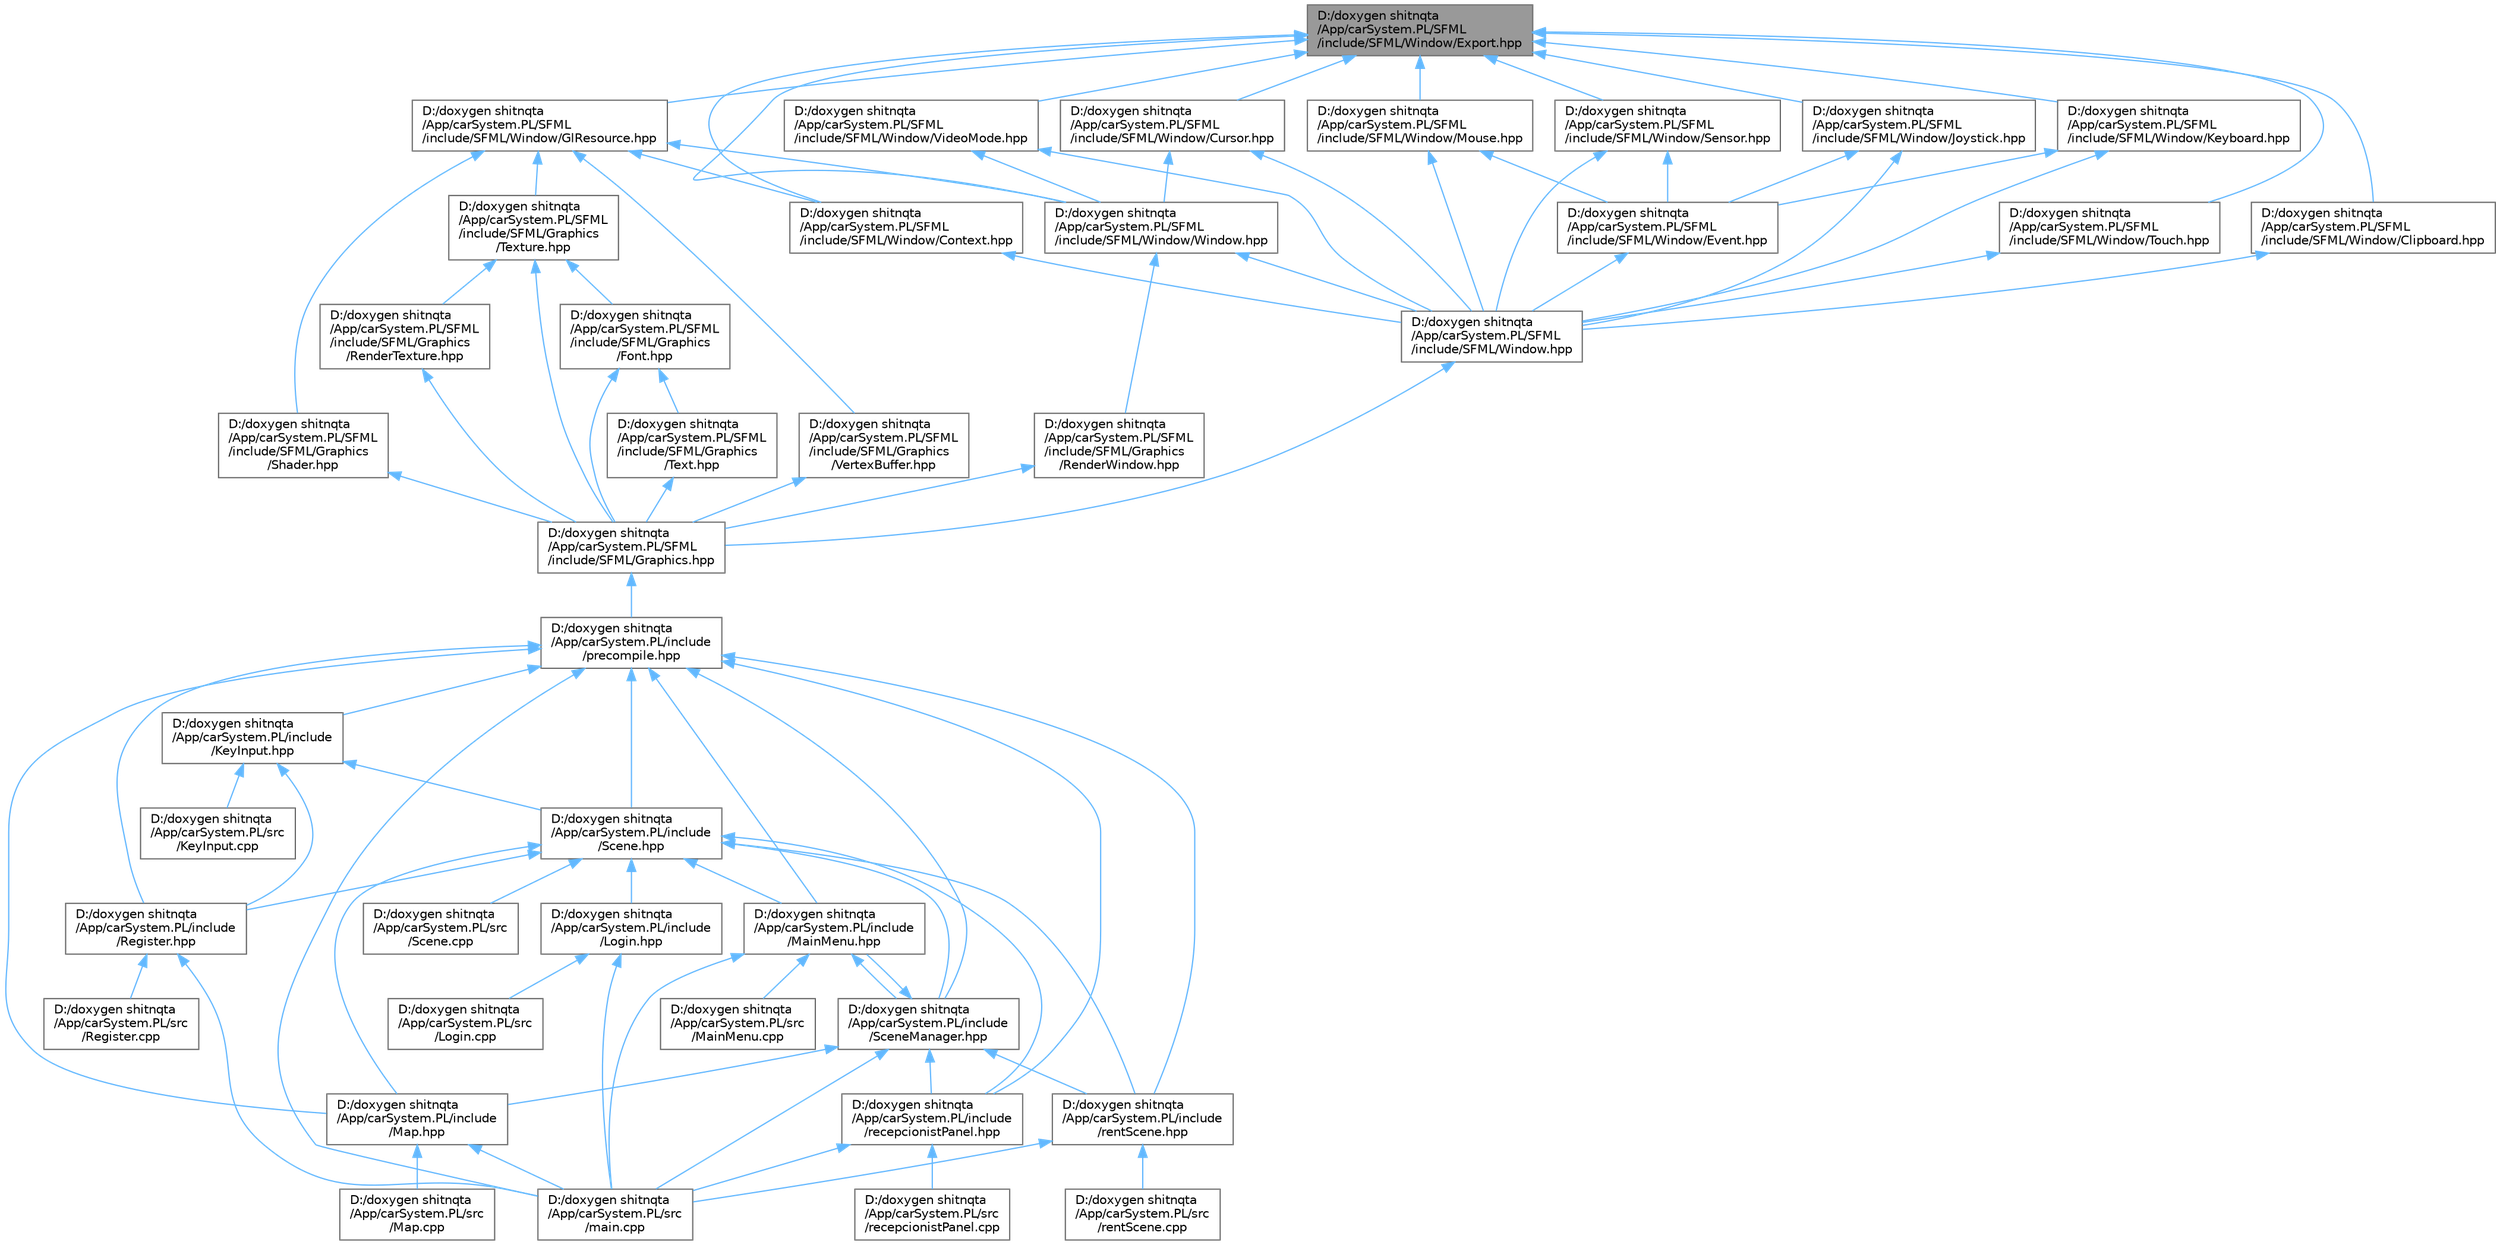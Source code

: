 digraph "D:/doxygen shitnqta/App/carSystem.PL/SFML/include/SFML/Window/Export.hpp"
{
 // INTERACTIVE_SVG=YES
 // LATEX_PDF_SIZE
  bgcolor="transparent";
  edge [fontname=Helvetica,fontsize=10,labelfontname=Helvetica,labelfontsize=10];
  node [fontname=Helvetica,fontsize=10,shape=box,height=0.2,width=0.4];
  Node1 [id="Node000001",label="D:/doxygen shitnqta\l/App/carSystem.PL/SFML\l/include/SFML/Window/Export.hpp",height=0.2,width=0.4,color="gray40", fillcolor="grey60", style="filled", fontcolor="black",tooltip=" "];
  Node1 -> Node2 [id="edge85_Node000001_Node000002",dir="back",color="steelblue1",style="solid",tooltip=" "];
  Node2 [id="Node000002",label="D:/doxygen shitnqta\l/App/carSystem.PL/SFML\l/include/SFML/Window/Clipboard.hpp",height=0.2,width=0.4,color="grey40", fillcolor="white", style="filled",URL="$a00569.html",tooltip=" "];
  Node2 -> Node3 [id="edge86_Node000002_Node000003",dir="back",color="steelblue1",style="solid",tooltip=" "];
  Node3 [id="Node000003",label="D:/doxygen shitnqta\l/App/carSystem.PL/SFML\l/include/SFML/Window.hpp",height=0.2,width=0.4,color="grey40", fillcolor="white", style="filled",URL="$a00605.html",tooltip=" "];
  Node3 -> Node4 [id="edge87_Node000003_Node000004",dir="back",color="steelblue1",style="solid",tooltip=" "];
  Node4 [id="Node000004",label="D:/doxygen shitnqta\l/App/carSystem.PL/SFML\l/include/SFML/Graphics.hpp",height=0.2,width=0.4,color="grey40", fillcolor="white", style="filled",URL="$a00452.html",tooltip=" "];
  Node4 -> Node5 [id="edge88_Node000004_Node000005",dir="back",color="steelblue1",style="solid",tooltip=" "];
  Node5 [id="Node000005",label="D:/doxygen shitnqta\l/App/carSystem.PL/include\l/precompile.hpp",height=0.2,width=0.4,color="grey40", fillcolor="white", style="filled",URL="$a02200.html",tooltip=" "];
  Node5 -> Node6 [id="edge89_Node000005_Node000006",dir="back",color="steelblue1",style="solid",tooltip=" "];
  Node6 [id="Node000006",label="D:/doxygen shitnqta\l/App/carSystem.PL/include\l/KeyInput.hpp",height=0.2,width=0.4,color="grey40", fillcolor="white", style="filled",URL="$a00275.html",tooltip=" "];
  Node6 -> Node7 [id="edge90_Node000006_Node000007",dir="back",color="steelblue1",style="solid",tooltip=" "];
  Node7 [id="Node000007",label="D:/doxygen shitnqta\l/App/carSystem.PL/include\l/Register.hpp",height=0.2,width=0.4,color="grey40", fillcolor="white", style="filled",URL="$a00296.html",tooltip=" "];
  Node7 -> Node8 [id="edge91_Node000007_Node000008",dir="back",color="steelblue1",style="solid",tooltip=" "];
  Node8 [id="Node000008",label="D:/doxygen shitnqta\l/App/carSystem.PL/src\l/Register.cpp",height=0.2,width=0.4,color="grey40", fillcolor="white", style="filled",URL="$a00641.html",tooltip=" "];
  Node7 -> Node9 [id="edge92_Node000007_Node000009",dir="back",color="steelblue1",style="solid",tooltip=" "];
  Node9 [id="Node000009",label="D:/doxygen shitnqta\l/App/carSystem.PL/src\l/main.cpp",height=0.2,width=0.4,color="grey40", fillcolor="white", style="filled",URL="$a00629.html",tooltip=" "];
  Node6 -> Node10 [id="edge93_Node000006_Node000010",dir="back",color="steelblue1",style="solid",tooltip=" "];
  Node10 [id="Node000010",label="D:/doxygen shitnqta\l/App/carSystem.PL/include\l/Scene.hpp",height=0.2,width=0.4,color="grey40", fillcolor="white", style="filled",URL="$a00302.html",tooltip=" "];
  Node10 -> Node11 [id="edge94_Node000010_Node000011",dir="back",color="steelblue1",style="solid",tooltip=" "];
  Node11 [id="Node000011",label="D:/doxygen shitnqta\l/App/carSystem.PL/include\l/Login.hpp",height=0.2,width=0.4,color="grey40", fillcolor="white", style="filled",URL="$a00278.html",tooltip=" "];
  Node11 -> Node12 [id="edge95_Node000011_Node000012",dir="back",color="steelblue1",style="solid",tooltip=" "];
  Node12 [id="Node000012",label="D:/doxygen shitnqta\l/App/carSystem.PL/src\l/Login.cpp",height=0.2,width=0.4,color="grey40", fillcolor="white", style="filled",URL="$a00623.html",tooltip=" "];
  Node11 -> Node9 [id="edge96_Node000011_Node000009",dir="back",color="steelblue1",style="solid",tooltip=" "];
  Node10 -> Node13 [id="edge97_Node000010_Node000013",dir="back",color="steelblue1",style="solid",tooltip=" "];
  Node13 [id="Node000013",label="D:/doxygen shitnqta\l/App/carSystem.PL/include\l/MainMenu.hpp",height=0.2,width=0.4,color="grey40", fillcolor="white", style="filled",URL="$a00284.html",tooltip=" "];
  Node13 -> Node14 [id="edge98_Node000013_Node000014",dir="back",color="steelblue1",style="solid",tooltip=" "];
  Node14 [id="Node000014",label="D:/doxygen shitnqta\l/App/carSystem.PL/include\l/SceneManager.hpp",height=0.2,width=0.4,color="grey40", fillcolor="white", style="filled",URL="$a00305.html",tooltip=" "];
  Node14 -> Node13 [id="edge99_Node000014_Node000013",dir="back",color="steelblue1",style="solid",tooltip=" "];
  Node14 -> Node15 [id="edge100_Node000014_Node000015",dir="back",color="steelblue1",style="solid",tooltip=" "];
  Node15 [id="Node000015",label="D:/doxygen shitnqta\l/App/carSystem.PL/include\l/Map.hpp",height=0.2,width=0.4,color="grey40", fillcolor="white", style="filled",URL="$a00287.html",tooltip=" "];
  Node15 -> Node16 [id="edge101_Node000015_Node000016",dir="back",color="steelblue1",style="solid",tooltip=" "];
  Node16 [id="Node000016",label="D:/doxygen shitnqta\l/App/carSystem.PL/src\l/Map.cpp",height=0.2,width=0.4,color="grey40", fillcolor="white", style="filled",URL="$a00635.html",tooltip=" "];
  Node15 -> Node9 [id="edge102_Node000015_Node000009",dir="back",color="steelblue1",style="solid",tooltip=" "];
  Node14 -> Node17 [id="edge103_Node000014_Node000017",dir="back",color="steelblue1",style="solid",tooltip=" "];
  Node17 [id="Node000017",label="D:/doxygen shitnqta\l/App/carSystem.PL/include\l/recepcionistPanel.hpp",height=0.2,width=0.4,color="grey40", fillcolor="white", style="filled",URL="$a00293.html",tooltip=" "];
  Node17 -> Node9 [id="edge104_Node000017_Node000009",dir="back",color="steelblue1",style="solid",tooltip=" "];
  Node17 -> Node18 [id="edge105_Node000017_Node000018",dir="back",color="steelblue1",style="solid",tooltip=" "];
  Node18 [id="Node000018",label="D:/doxygen shitnqta\l/App/carSystem.PL/src\l/recepcionistPanel.cpp",height=0.2,width=0.4,color="grey40", fillcolor="white", style="filled",URL="$a00638.html",tooltip=" "];
  Node14 -> Node19 [id="edge106_Node000014_Node000019",dir="back",color="steelblue1",style="solid",tooltip=" "];
  Node19 [id="Node000019",label="D:/doxygen shitnqta\l/App/carSystem.PL/include\l/rentScene.hpp",height=0.2,width=0.4,color="grey40", fillcolor="white", style="filled",URL="$a00299.html",tooltip=" "];
  Node19 -> Node9 [id="edge107_Node000019_Node000009",dir="back",color="steelblue1",style="solid",tooltip=" "];
  Node19 -> Node20 [id="edge108_Node000019_Node000020",dir="back",color="steelblue1",style="solid",tooltip=" "];
  Node20 [id="Node000020",label="D:/doxygen shitnqta\l/App/carSystem.PL/src\l/rentScene.cpp",height=0.2,width=0.4,color="grey40", fillcolor="white", style="filled",URL="$a00644.html",tooltip=" "];
  Node14 -> Node9 [id="edge109_Node000014_Node000009",dir="back",color="steelblue1",style="solid",tooltip=" "];
  Node13 -> Node21 [id="edge110_Node000013_Node000021",dir="back",color="steelblue1",style="solid",tooltip=" "];
  Node21 [id="Node000021",label="D:/doxygen shitnqta\l/App/carSystem.PL/src\l/MainMenu.cpp",height=0.2,width=0.4,color="grey40", fillcolor="white", style="filled",URL="$a00632.html",tooltip=" "];
  Node13 -> Node9 [id="edge111_Node000013_Node000009",dir="back",color="steelblue1",style="solid",tooltip=" "];
  Node10 -> Node15 [id="edge112_Node000010_Node000015",dir="back",color="steelblue1",style="solid",tooltip=" "];
  Node10 -> Node7 [id="edge113_Node000010_Node000007",dir="back",color="steelblue1",style="solid",tooltip=" "];
  Node10 -> Node14 [id="edge114_Node000010_Node000014",dir="back",color="steelblue1",style="solid",tooltip=" "];
  Node10 -> Node17 [id="edge115_Node000010_Node000017",dir="back",color="steelblue1",style="solid",tooltip=" "];
  Node10 -> Node19 [id="edge116_Node000010_Node000019",dir="back",color="steelblue1",style="solid",tooltip=" "];
  Node10 -> Node22 [id="edge117_Node000010_Node000022",dir="back",color="steelblue1",style="solid",tooltip=" "];
  Node22 [id="Node000022",label="D:/doxygen shitnqta\l/App/carSystem.PL/src\l/Scene.cpp",height=0.2,width=0.4,color="grey40", fillcolor="white", style="filled",URL="$a00647.html",tooltip=" "];
  Node6 -> Node23 [id="edge118_Node000006_Node000023",dir="back",color="steelblue1",style="solid",tooltip=" "];
  Node23 [id="Node000023",label="D:/doxygen shitnqta\l/App/carSystem.PL/src\l/KeyInput.cpp",height=0.2,width=0.4,color="grey40", fillcolor="white", style="filled",URL="$a00620.html",tooltip=" "];
  Node5 -> Node13 [id="edge119_Node000005_Node000013",dir="back",color="steelblue1",style="solid",tooltip=" "];
  Node5 -> Node15 [id="edge120_Node000005_Node000015",dir="back",color="steelblue1",style="solid",tooltip=" "];
  Node5 -> Node7 [id="edge121_Node000005_Node000007",dir="back",color="steelblue1",style="solid",tooltip=" "];
  Node5 -> Node10 [id="edge122_Node000005_Node000010",dir="back",color="steelblue1",style="solid",tooltip=" "];
  Node5 -> Node14 [id="edge123_Node000005_Node000014",dir="back",color="steelblue1",style="solid",tooltip=" "];
  Node5 -> Node17 [id="edge124_Node000005_Node000017",dir="back",color="steelblue1",style="solid",tooltip=" "];
  Node5 -> Node19 [id="edge125_Node000005_Node000019",dir="back",color="steelblue1",style="solid",tooltip=" "];
  Node5 -> Node9 [id="edge126_Node000005_Node000009",dir="back",color="steelblue1",style="solid",tooltip=" "];
  Node1 -> Node24 [id="edge127_Node000001_Node000024",dir="back",color="steelblue1",style="solid",tooltip=" "];
  Node24 [id="Node000024",label="D:/doxygen shitnqta\l/App/carSystem.PL/SFML\l/include/SFML/Window/Context.hpp",height=0.2,width=0.4,color="grey40", fillcolor="white", style="filled",URL="$a00572.html",tooltip=" "];
  Node24 -> Node3 [id="edge128_Node000024_Node000003",dir="back",color="steelblue1",style="solid",tooltip=" "];
  Node1 -> Node25 [id="edge129_Node000001_Node000025",dir="back",color="steelblue1",style="solid",tooltip=" "];
  Node25 [id="Node000025",label="D:/doxygen shitnqta\l/App/carSystem.PL/SFML\l/include/SFML/Window/Cursor.hpp",height=0.2,width=0.4,color="grey40", fillcolor="white", style="filled",URL="$a00578.html",tooltip=" "];
  Node25 -> Node3 [id="edge130_Node000025_Node000003",dir="back",color="steelblue1",style="solid",tooltip=" "];
  Node25 -> Node26 [id="edge131_Node000025_Node000026",dir="back",color="steelblue1",style="solid",tooltip=" "];
  Node26 [id="Node000026",label="D:/doxygen shitnqta\l/App/carSystem.PL/SFML\l/include/SFML/Window/Window.hpp",height=0.2,width=0.4,color="grey40", fillcolor="white", style="filled",URL="$a02218.html",tooltip=" "];
  Node26 -> Node27 [id="edge132_Node000026_Node000027",dir="back",color="steelblue1",style="solid",tooltip=" "];
  Node27 [id="Node000027",label="D:/doxygen shitnqta\l/App/carSystem.PL/SFML\l/include/SFML/Graphics\l/RenderWindow.hpp",height=0.2,width=0.4,color="grey40", fillcolor="white", style="filled",URL="$a00416.html",tooltip=" "];
  Node27 -> Node4 [id="edge133_Node000027_Node000004",dir="back",color="steelblue1",style="solid",tooltip=" "];
  Node26 -> Node3 [id="edge134_Node000026_Node000003",dir="back",color="steelblue1",style="solid",tooltip=" "];
  Node1 -> Node28 [id="edge135_Node000001_Node000028",dir="back",color="steelblue1",style="solid",tooltip=" "];
  Node28 [id="Node000028",label="D:/doxygen shitnqta\l/App/carSystem.PL/SFML\l/include/SFML/Window/GlResource.hpp",height=0.2,width=0.4,color="grey40", fillcolor="white", style="filled",URL="$a00584.html",tooltip=" "];
  Node28 -> Node29 [id="edge136_Node000028_Node000029",dir="back",color="steelblue1",style="solid",tooltip=" "];
  Node29 [id="Node000029",label="D:/doxygen shitnqta\l/App/carSystem.PL/SFML\l/include/SFML/Graphics\l/Shader.hpp",height=0.2,width=0.4,color="grey40", fillcolor="white", style="filled",URL="$a00419.html",tooltip=" "];
  Node29 -> Node4 [id="edge137_Node000029_Node000004",dir="back",color="steelblue1",style="solid",tooltip=" "];
  Node28 -> Node30 [id="edge138_Node000028_Node000030",dir="back",color="steelblue1",style="solid",tooltip=" "];
  Node30 [id="Node000030",label="D:/doxygen shitnqta\l/App/carSystem.PL/SFML\l/include/SFML/Graphics\l/Texture.hpp",height=0.2,width=0.4,color="grey40", fillcolor="white", style="filled",URL="$a00431.html",tooltip=" "];
  Node30 -> Node4 [id="edge139_Node000030_Node000004",dir="back",color="steelblue1",style="solid",tooltip=" "];
  Node30 -> Node31 [id="edge140_Node000030_Node000031",dir="back",color="steelblue1",style="solid",tooltip=" "];
  Node31 [id="Node000031",label="D:/doxygen shitnqta\l/App/carSystem.PL/SFML\l/include/SFML/Graphics\l/Font.hpp",height=0.2,width=0.4,color="grey40", fillcolor="white", style="filled",URL="$a00380.html",tooltip=" "];
  Node31 -> Node4 [id="edge141_Node000031_Node000004",dir="back",color="steelblue1",style="solid",tooltip=" "];
  Node31 -> Node32 [id="edge142_Node000031_Node000032",dir="back",color="steelblue1",style="solid",tooltip=" "];
  Node32 [id="Node000032",label="D:/doxygen shitnqta\l/App/carSystem.PL/SFML\l/include/SFML/Graphics\l/Text.hpp",height=0.2,width=0.4,color="grey40", fillcolor="white", style="filled",URL="$a00428.html",tooltip=" "];
  Node32 -> Node4 [id="edge143_Node000032_Node000004",dir="back",color="steelblue1",style="solid",tooltip=" "];
  Node30 -> Node33 [id="edge144_Node000030_Node000033",dir="back",color="steelblue1",style="solid",tooltip=" "];
  Node33 [id="Node000033",label="D:/doxygen shitnqta\l/App/carSystem.PL/SFML\l/include/SFML/Graphics\l/RenderTexture.hpp",height=0.2,width=0.4,color="grey40", fillcolor="white", style="filled",URL="$a00413.html",tooltip=" "];
  Node33 -> Node4 [id="edge145_Node000033_Node000004",dir="back",color="steelblue1",style="solid",tooltip=" "];
  Node28 -> Node34 [id="edge146_Node000028_Node000034",dir="back",color="steelblue1",style="solid",tooltip=" "];
  Node34 [id="Node000034",label="D:/doxygen shitnqta\l/App/carSystem.PL/SFML\l/include/SFML/Graphics\l/VertexBuffer.hpp",height=0.2,width=0.4,color="grey40", fillcolor="white", style="filled",URL="$a00446.html",tooltip=" "];
  Node34 -> Node4 [id="edge147_Node000034_Node000004",dir="back",color="steelblue1",style="solid",tooltip=" "];
  Node28 -> Node24 [id="edge148_Node000028_Node000024",dir="back",color="steelblue1",style="solid",tooltip=" "];
  Node28 -> Node26 [id="edge149_Node000028_Node000026",dir="back",color="steelblue1",style="solid",tooltip=" "];
  Node1 -> Node35 [id="edge150_Node000001_Node000035",dir="back",color="steelblue1",style="solid",tooltip=" "];
  Node35 [id="Node000035",label="D:/doxygen shitnqta\l/App/carSystem.PL/SFML\l/include/SFML/Window/Joystick.hpp",height=0.2,width=0.4,color="grey40", fillcolor="white", style="filled",URL="$a00587.html",tooltip=" "];
  Node35 -> Node3 [id="edge151_Node000035_Node000003",dir="back",color="steelblue1",style="solid",tooltip=" "];
  Node35 -> Node36 [id="edge152_Node000035_Node000036",dir="back",color="steelblue1",style="solid",tooltip=" "];
  Node36 [id="Node000036",label="D:/doxygen shitnqta\l/App/carSystem.PL/SFML\l/include/SFML/Window/Event.hpp",height=0.2,width=0.4,color="grey40", fillcolor="white", style="filled",URL="$a00581.html",tooltip=" "];
  Node36 -> Node3 [id="edge153_Node000036_Node000003",dir="back",color="steelblue1",style="solid",tooltip=" "];
  Node1 -> Node37 [id="edge154_Node000001_Node000037",dir="back",color="steelblue1",style="solid",tooltip=" "];
  Node37 [id="Node000037",label="D:/doxygen shitnqta\l/App/carSystem.PL/SFML\l/include/SFML/Window/Keyboard.hpp",height=0.2,width=0.4,color="grey40", fillcolor="white", style="filled",URL="$a00590.html",tooltip=" "];
  Node37 -> Node3 [id="edge155_Node000037_Node000003",dir="back",color="steelblue1",style="solid",tooltip=" "];
  Node37 -> Node36 [id="edge156_Node000037_Node000036",dir="back",color="steelblue1",style="solid",tooltip=" "];
  Node1 -> Node38 [id="edge157_Node000001_Node000038",dir="back",color="steelblue1",style="solid",tooltip=" "];
  Node38 [id="Node000038",label="D:/doxygen shitnqta\l/App/carSystem.PL/SFML\l/include/SFML/Window/Mouse.hpp",height=0.2,width=0.4,color="grey40", fillcolor="white", style="filled",URL="$a00593.html",tooltip=" "];
  Node38 -> Node3 [id="edge158_Node000038_Node000003",dir="back",color="steelblue1",style="solid",tooltip=" "];
  Node38 -> Node36 [id="edge159_Node000038_Node000036",dir="back",color="steelblue1",style="solid",tooltip=" "];
  Node1 -> Node39 [id="edge160_Node000001_Node000039",dir="back",color="steelblue1",style="solid",tooltip=" "];
  Node39 [id="Node000039",label="D:/doxygen shitnqta\l/App/carSystem.PL/SFML\l/include/SFML/Window/Sensor.hpp",height=0.2,width=0.4,color="grey40", fillcolor="white", style="filled",URL="$a00596.html",tooltip=" "];
  Node39 -> Node3 [id="edge161_Node000039_Node000003",dir="back",color="steelblue1",style="solid",tooltip=" "];
  Node39 -> Node36 [id="edge162_Node000039_Node000036",dir="back",color="steelblue1",style="solid",tooltip=" "];
  Node1 -> Node40 [id="edge163_Node000001_Node000040",dir="back",color="steelblue1",style="solid",tooltip=" "];
  Node40 [id="Node000040",label="D:/doxygen shitnqta\l/App/carSystem.PL/SFML\l/include/SFML/Window/Touch.hpp",height=0.2,width=0.4,color="grey40", fillcolor="white", style="filled",URL="$a00599.html",tooltip=" "];
  Node40 -> Node3 [id="edge164_Node000040_Node000003",dir="back",color="steelblue1",style="solid",tooltip=" "];
  Node1 -> Node41 [id="edge165_Node000001_Node000041",dir="back",color="steelblue1",style="solid",tooltip=" "];
  Node41 [id="Node000041",label="D:/doxygen shitnqta\l/App/carSystem.PL/SFML\l/include/SFML/Window/VideoMode.hpp",height=0.2,width=0.4,color="grey40", fillcolor="white", style="filled",URL="$a00602.html",tooltip=" "];
  Node41 -> Node3 [id="edge166_Node000041_Node000003",dir="back",color="steelblue1",style="solid",tooltip=" "];
  Node41 -> Node26 [id="edge167_Node000041_Node000026",dir="back",color="steelblue1",style="solid",tooltip=" "];
  Node1 -> Node26 [id="edge168_Node000001_Node000026",dir="back",color="steelblue1",style="solid",tooltip=" "];
}
